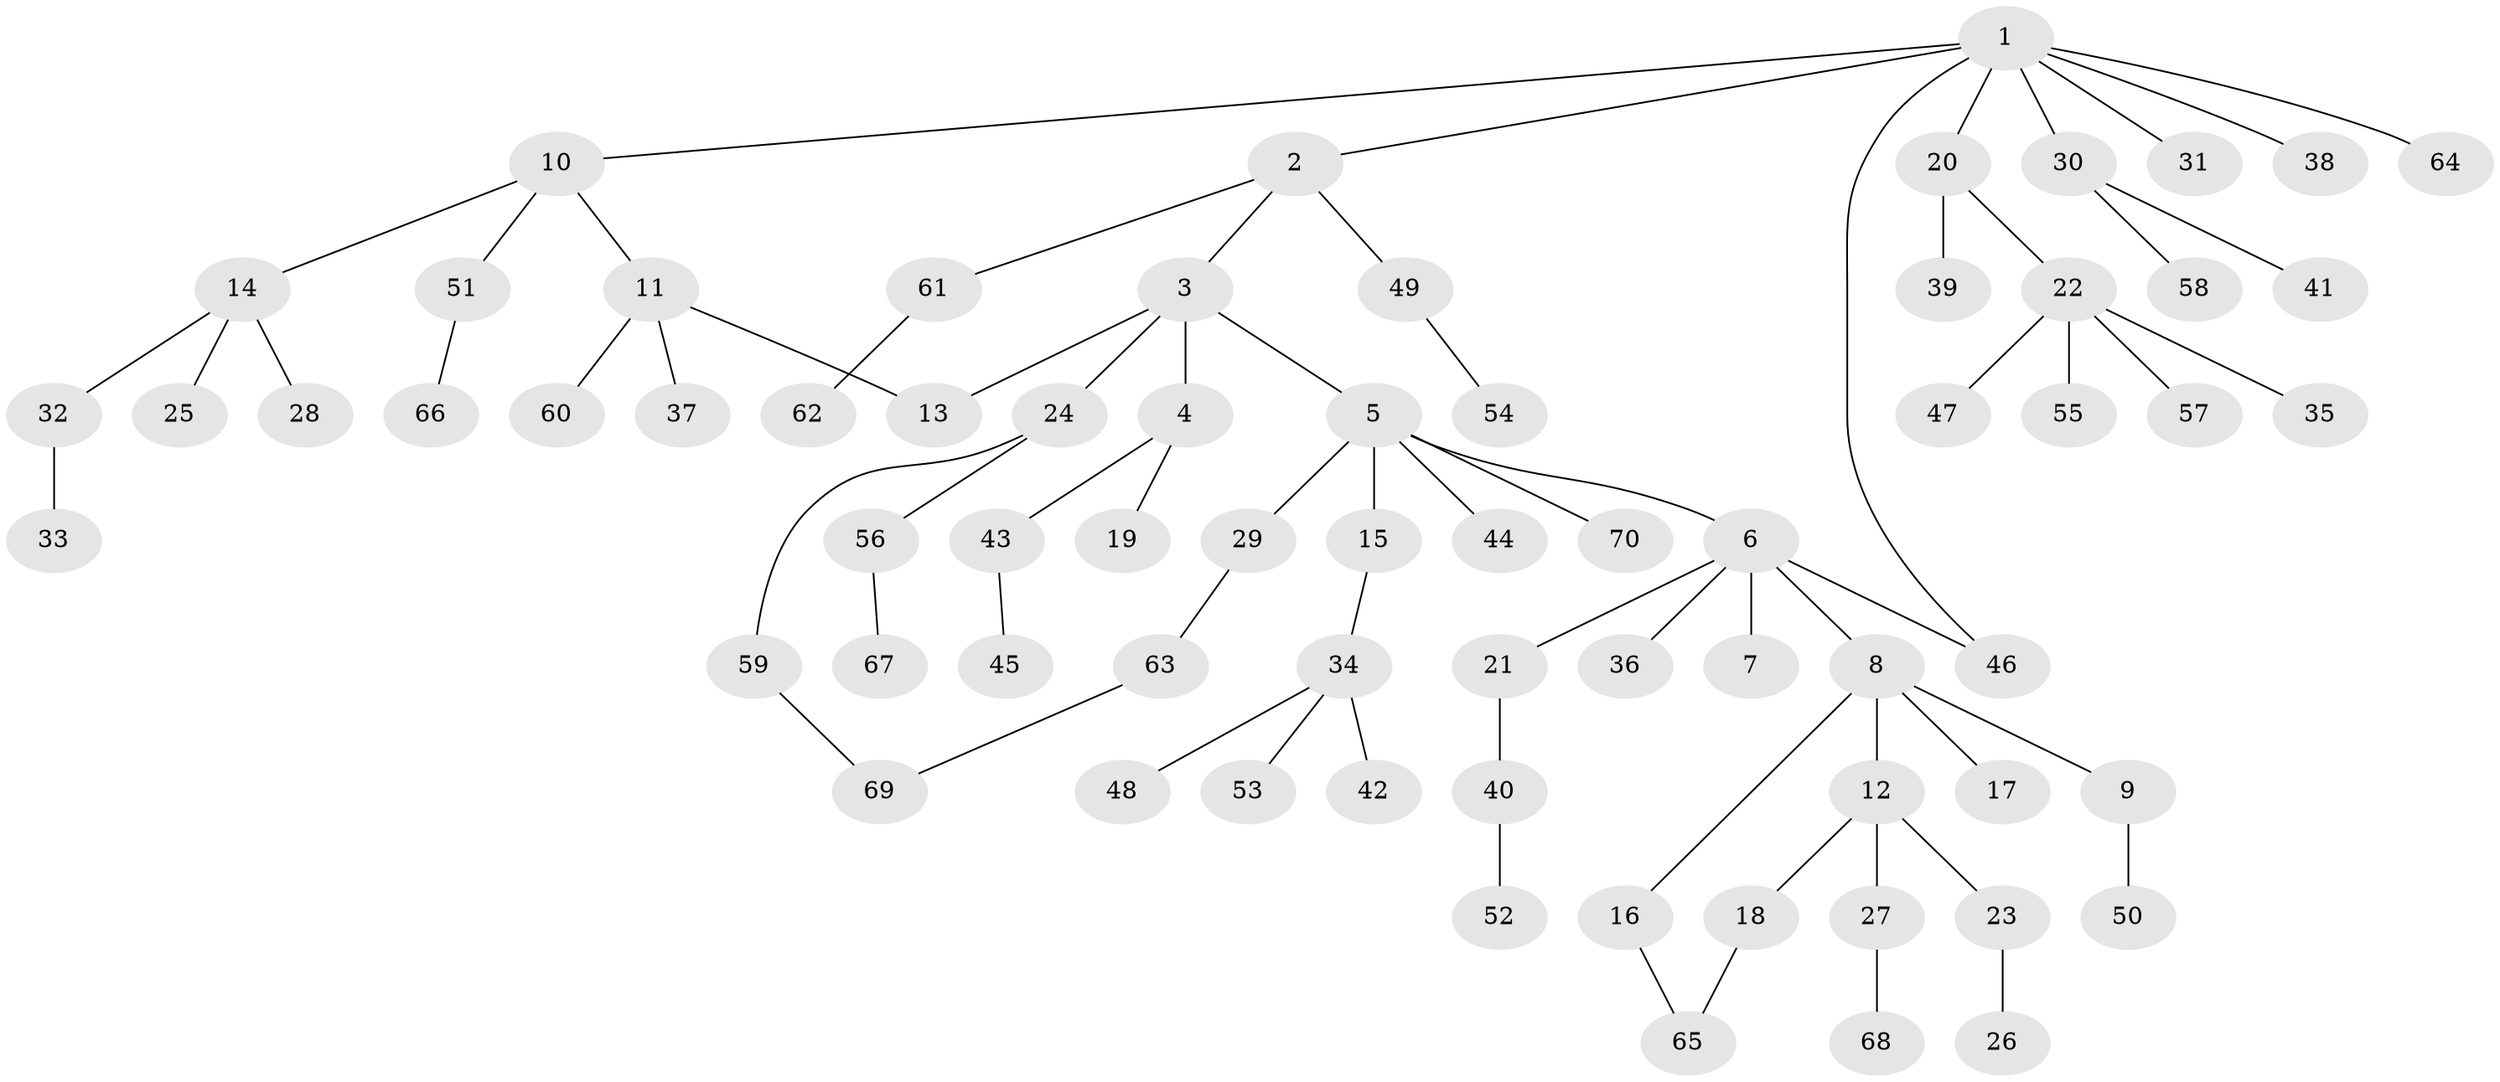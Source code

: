 // Generated by graph-tools (version 1.1) at 2025/49/03/09/25 03:49:22]
// undirected, 70 vertices, 73 edges
graph export_dot {
graph [start="1"]
  node [color=gray90,style=filled];
  1;
  2;
  3;
  4;
  5;
  6;
  7;
  8;
  9;
  10;
  11;
  12;
  13;
  14;
  15;
  16;
  17;
  18;
  19;
  20;
  21;
  22;
  23;
  24;
  25;
  26;
  27;
  28;
  29;
  30;
  31;
  32;
  33;
  34;
  35;
  36;
  37;
  38;
  39;
  40;
  41;
  42;
  43;
  44;
  45;
  46;
  47;
  48;
  49;
  50;
  51;
  52;
  53;
  54;
  55;
  56;
  57;
  58;
  59;
  60;
  61;
  62;
  63;
  64;
  65;
  66;
  67;
  68;
  69;
  70;
  1 -- 2;
  1 -- 10;
  1 -- 20;
  1 -- 30;
  1 -- 31;
  1 -- 38;
  1 -- 46;
  1 -- 64;
  2 -- 3;
  2 -- 49;
  2 -- 61;
  3 -- 4;
  3 -- 5;
  3 -- 24;
  3 -- 13;
  4 -- 19;
  4 -- 43;
  5 -- 6;
  5 -- 15;
  5 -- 29;
  5 -- 44;
  5 -- 70;
  6 -- 7;
  6 -- 8;
  6 -- 21;
  6 -- 36;
  6 -- 46;
  8 -- 9;
  8 -- 12;
  8 -- 16;
  8 -- 17;
  9 -- 50;
  10 -- 11;
  10 -- 14;
  10 -- 51;
  11 -- 13;
  11 -- 37;
  11 -- 60;
  12 -- 18;
  12 -- 23;
  12 -- 27;
  14 -- 25;
  14 -- 28;
  14 -- 32;
  15 -- 34;
  16 -- 65;
  18 -- 65;
  20 -- 22;
  20 -- 39;
  21 -- 40;
  22 -- 35;
  22 -- 47;
  22 -- 55;
  22 -- 57;
  23 -- 26;
  24 -- 56;
  24 -- 59;
  27 -- 68;
  29 -- 63;
  30 -- 41;
  30 -- 58;
  32 -- 33;
  34 -- 42;
  34 -- 48;
  34 -- 53;
  40 -- 52;
  43 -- 45;
  49 -- 54;
  51 -- 66;
  56 -- 67;
  59 -- 69;
  61 -- 62;
  63 -- 69;
}
